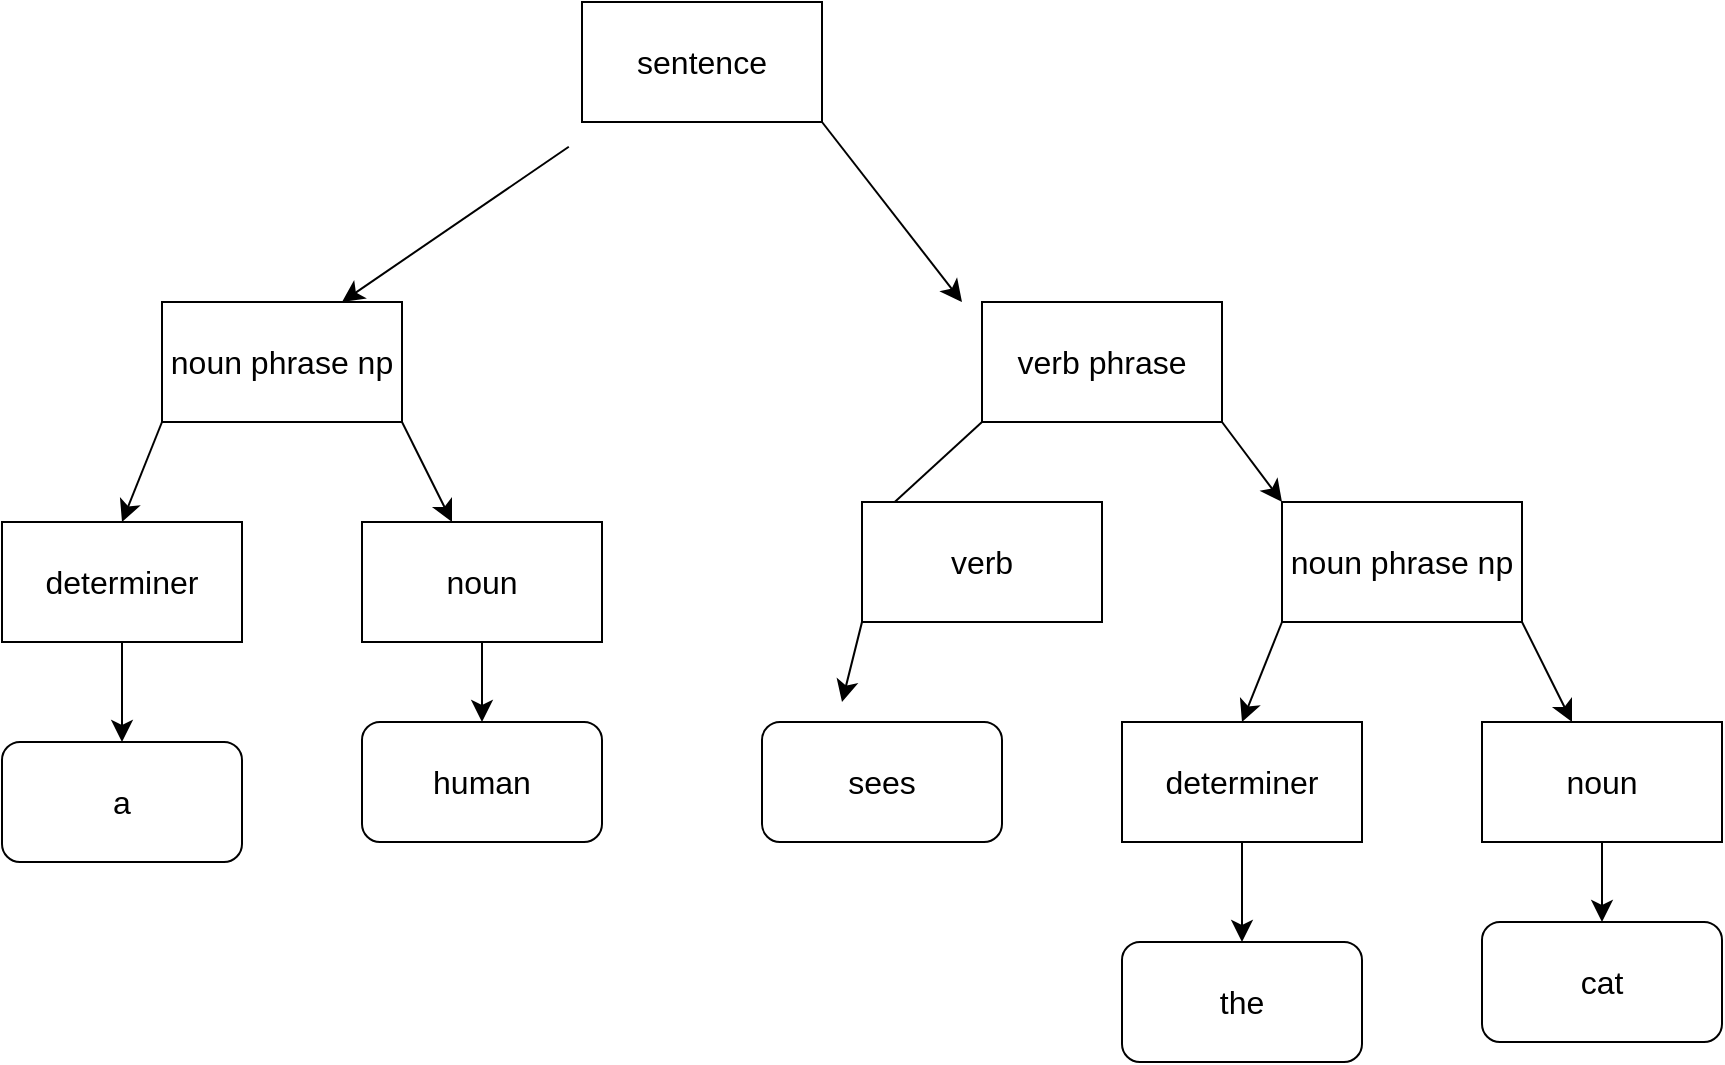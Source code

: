 <mxfile version="20.8.21" type="onedrive" pages="2"><diagram id="C5RBs43oDa-KdzZeNtuy" name="Page-1"><mxGraphModel grid="1" page="1" gridSize="10" guides="1" tooltips="1" connect="1" arrows="1" fold="1" pageScale="1" pageWidth="827" pageHeight="1169" math="0" shadow="0"><root><mxCell id="WIyWlLk6GJQsqaUBKTNV-0"/><mxCell id="WIyWlLk6GJQsqaUBKTNV-1" parent="WIyWlLk6GJQsqaUBKTNV-0"/><mxCell id="e6r20KRiBL_VXNMkx8uo-0" value="sentence" style="rounded=0;whiteSpace=wrap;html=1;fontSize=16;" vertex="1" parent="WIyWlLk6GJQsqaUBKTNV-1"><mxGeometry x="310" y="40" width="120" height="60" as="geometry"/></mxCell><mxCell id="e6r20KRiBL_VXNMkx8uo-23" style="edgeStyle=none;curved=1;rounded=0;orthogonalLoop=1;jettySize=auto;html=1;exitX=1;exitY=1;exitDx=0;exitDy=0;fontSize=12;startSize=8;endSize=8;" edge="1" parent="WIyWlLk6GJQsqaUBKTNV-1" source="e6r20KRiBL_VXNMkx8uo-1" target="e6r20KRiBL_VXNMkx8uo-6"><mxGeometry relative="1" as="geometry"/></mxCell><mxCell id="e6r20KRiBL_VXNMkx8uo-24" style="edgeStyle=none;curved=1;rounded=0;orthogonalLoop=1;jettySize=auto;html=1;exitX=0;exitY=1;exitDx=0;exitDy=0;entryX=0.5;entryY=0;entryDx=0;entryDy=0;fontSize=12;startSize=8;endSize=8;" edge="1" parent="WIyWlLk6GJQsqaUBKTNV-1" source="e6r20KRiBL_VXNMkx8uo-1" target="e6r20KRiBL_VXNMkx8uo-4"><mxGeometry relative="1" as="geometry"/></mxCell><mxCell id="e6r20KRiBL_VXNMkx8uo-1" value="noun phrase np" style="rounded=0;whiteSpace=wrap;html=1;fontSize=16;" vertex="1" parent="WIyWlLk6GJQsqaUBKTNV-1"><mxGeometry x="100" y="190" width="120" height="60" as="geometry"/></mxCell><mxCell id="e6r20KRiBL_VXNMkx8uo-21" style="edgeStyle=none;curved=1;rounded=0;orthogonalLoop=1;jettySize=auto;html=1;exitX=1;exitY=1;exitDx=0;exitDy=0;entryX=0;entryY=0;entryDx=0;entryDy=0;fontSize=12;startSize=8;endSize=8;" edge="1" parent="WIyWlLk6GJQsqaUBKTNV-1" source="e6r20KRiBL_VXNMkx8uo-2" target="e6r20KRiBL_VXNMkx8uo-14"><mxGeometry relative="1" as="geometry"/></mxCell><mxCell id="e6r20KRiBL_VXNMkx8uo-22" style="edgeStyle=none;curved=1;rounded=0;orthogonalLoop=1;jettySize=auto;html=1;exitX=0;exitY=1;exitDx=0;exitDy=0;entryX=0;entryY=0.25;entryDx=0;entryDy=0;fontSize=12;startSize=8;endSize=8;" edge="1" parent="WIyWlLk6GJQsqaUBKTNV-1" source="e6r20KRiBL_VXNMkx8uo-2" target="e6r20KRiBL_VXNMkx8uo-9"><mxGeometry relative="1" as="geometry"/></mxCell><mxCell id="e6r20KRiBL_VXNMkx8uo-2" value="verb phrase" style="whiteSpace=wrap;html=1;fontSize=16;" vertex="1" parent="WIyWlLk6GJQsqaUBKTNV-1"><mxGeometry x="510" y="190" width="120" height="60" as="geometry"/></mxCell><mxCell id="e6r20KRiBL_VXNMkx8uo-25" style="edgeStyle=none;curved=1;rounded=0;orthogonalLoop=1;jettySize=auto;html=1;exitX=0.5;exitY=1;exitDx=0;exitDy=0;entryX=0.5;entryY=0;entryDx=0;entryDy=0;fontSize=12;startSize=8;endSize=8;" edge="1" parent="WIyWlLk6GJQsqaUBKTNV-1" source="e6r20KRiBL_VXNMkx8uo-4" target="e6r20KRiBL_VXNMkx8uo-5"><mxGeometry relative="1" as="geometry"/></mxCell><mxCell id="e6r20KRiBL_VXNMkx8uo-4" value="determiner" style="whiteSpace=wrap;html=1;fontSize=16;" vertex="1" parent="WIyWlLk6GJQsqaUBKTNV-1"><mxGeometry x="20" y="300" width="120" height="60" as="geometry"/></mxCell><mxCell id="e6r20KRiBL_VXNMkx8uo-5" value="a" style="rounded=1;whiteSpace=wrap;html=1;fontSize=16;" vertex="1" parent="WIyWlLk6GJQsqaUBKTNV-1"><mxGeometry x="20" y="410" width="120" height="60" as="geometry"/></mxCell><mxCell id="e6r20KRiBL_VXNMkx8uo-26" style="edgeStyle=none;curved=1;rounded=0;orthogonalLoop=1;jettySize=auto;html=1;exitX=0.5;exitY=1;exitDx=0;exitDy=0;fontSize=12;startSize=8;endSize=8;" edge="1" parent="WIyWlLk6GJQsqaUBKTNV-1" source="e6r20KRiBL_VXNMkx8uo-6" target="e6r20KRiBL_VXNMkx8uo-8"><mxGeometry relative="1" as="geometry"/></mxCell><mxCell id="e6r20KRiBL_VXNMkx8uo-6" value="noun" style="whiteSpace=wrap;html=1;fontSize=16;" vertex="1" parent="WIyWlLk6GJQsqaUBKTNV-1"><mxGeometry x="200" y="300" width="120" height="60" as="geometry"/></mxCell><mxCell id="e6r20KRiBL_VXNMkx8uo-8" value="human" style="rounded=1;whiteSpace=wrap;html=1;fontSize=16;" vertex="1" parent="WIyWlLk6GJQsqaUBKTNV-1"><mxGeometry x="200" y="400" width="120" height="60" as="geometry"/></mxCell><mxCell id="e6r20KRiBL_VXNMkx8uo-27" style="edgeStyle=none;curved=1;rounded=0;orthogonalLoop=1;jettySize=auto;html=1;exitX=0;exitY=1;exitDx=0;exitDy=0;fontSize=12;startSize=8;endSize=8;" edge="1" parent="WIyWlLk6GJQsqaUBKTNV-1" source="e6r20KRiBL_VXNMkx8uo-9"><mxGeometry relative="1" as="geometry"><mxPoint x="440" y="390" as="targetPoint"/></mxGeometry></mxCell><mxCell id="e6r20KRiBL_VXNMkx8uo-9" value="verb" style="whiteSpace=wrap;html=1;fontSize=16;" vertex="1" parent="WIyWlLk6GJQsqaUBKTNV-1"><mxGeometry x="450" y="290" width="120" height="60" as="geometry"/></mxCell><mxCell id="e6r20KRiBL_VXNMkx8uo-10" value="sees" style="rounded=1;whiteSpace=wrap;html=1;fontSize=16;" vertex="1" parent="WIyWlLk6GJQsqaUBKTNV-1"><mxGeometry x="400" y="400" width="120" height="60" as="geometry"/></mxCell><mxCell id="e6r20KRiBL_VXNMkx8uo-28" style="edgeStyle=none;curved=1;rounded=0;orthogonalLoop=1;jettySize=auto;html=1;exitX=1;exitY=1;exitDx=0;exitDy=0;fontSize=12;startSize=8;endSize=8;" edge="1" parent="WIyWlLk6GJQsqaUBKTNV-1" source="e6r20KRiBL_VXNMkx8uo-14" target="e6r20KRiBL_VXNMkx8uo-17"><mxGeometry relative="1" as="geometry"/></mxCell><mxCell id="e6r20KRiBL_VXNMkx8uo-29" style="edgeStyle=none;curved=1;rounded=0;orthogonalLoop=1;jettySize=auto;html=1;exitX=0;exitY=1;exitDx=0;exitDy=0;entryX=0.5;entryY=0;entryDx=0;entryDy=0;fontSize=12;startSize=8;endSize=8;" edge="1" parent="WIyWlLk6GJQsqaUBKTNV-1" source="e6r20KRiBL_VXNMkx8uo-14" target="e6r20KRiBL_VXNMkx8uo-15"><mxGeometry relative="1" as="geometry"/></mxCell><mxCell id="e6r20KRiBL_VXNMkx8uo-14" value="noun phrase np" style="rounded=0;whiteSpace=wrap;html=1;fontSize=16;" vertex="1" parent="WIyWlLk6GJQsqaUBKTNV-1"><mxGeometry x="660" y="290" width="120" height="60" as="geometry"/></mxCell><mxCell id="e6r20KRiBL_VXNMkx8uo-30" style="edgeStyle=none;curved=1;rounded=0;orthogonalLoop=1;jettySize=auto;html=1;exitX=0.5;exitY=1;exitDx=0;exitDy=0;fontSize=12;startSize=8;endSize=8;" edge="1" parent="WIyWlLk6GJQsqaUBKTNV-1" source="e6r20KRiBL_VXNMkx8uo-15" target="e6r20KRiBL_VXNMkx8uo-16"><mxGeometry relative="1" as="geometry"/></mxCell><mxCell id="e6r20KRiBL_VXNMkx8uo-15" value="determiner" style="whiteSpace=wrap;html=1;fontSize=16;" vertex="1" parent="WIyWlLk6GJQsqaUBKTNV-1"><mxGeometry x="580" y="400" width="120" height="60" as="geometry"/></mxCell><mxCell id="e6r20KRiBL_VXNMkx8uo-16" value="the" style="rounded=1;whiteSpace=wrap;html=1;fontSize=16;" vertex="1" parent="WIyWlLk6GJQsqaUBKTNV-1"><mxGeometry x="580" y="510" width="120" height="60" as="geometry"/></mxCell><mxCell id="e6r20KRiBL_VXNMkx8uo-31" style="edgeStyle=none;curved=1;rounded=0;orthogonalLoop=1;jettySize=auto;html=1;exitX=0.5;exitY=1;exitDx=0;exitDy=0;fontSize=12;startSize=8;endSize=8;" edge="1" parent="WIyWlLk6GJQsqaUBKTNV-1" source="e6r20KRiBL_VXNMkx8uo-17" target="e6r20KRiBL_VXNMkx8uo-18"><mxGeometry relative="1" as="geometry"/></mxCell><mxCell id="e6r20KRiBL_VXNMkx8uo-17" value="noun" style="whiteSpace=wrap;html=1;fontSize=16;" vertex="1" parent="WIyWlLk6GJQsqaUBKTNV-1"><mxGeometry x="760" y="400" width="120" height="60" as="geometry"/></mxCell><mxCell id="e6r20KRiBL_VXNMkx8uo-18" value="cat" style="rounded=1;whiteSpace=wrap;html=1;fontSize=16;" vertex="1" parent="WIyWlLk6GJQsqaUBKTNV-1"><mxGeometry x="760" y="500" width="120" height="60" as="geometry"/></mxCell><mxCell id="e6r20KRiBL_VXNMkx8uo-19" value="" style="endArrow=classic;html=1;rounded=0;fontSize=12;startSize=8;endSize=8;curved=1;entryX=0.75;entryY=0;entryDx=0;entryDy=0;exitX=-0.055;exitY=1.206;exitDx=0;exitDy=0;exitPerimeter=0;" edge="1" parent="WIyWlLk6GJQsqaUBKTNV-1" source="e6r20KRiBL_VXNMkx8uo-0" target="e6r20KRiBL_VXNMkx8uo-1"><mxGeometry width="50" height="50" relative="1" as="geometry"><mxPoint x="235" y="140" as="sourcePoint"/><mxPoint x="285" y="90" as="targetPoint"/></mxGeometry></mxCell><mxCell id="e6r20KRiBL_VXNMkx8uo-20" value="" style="edgeStyle=none;orthogonalLoop=1;jettySize=auto;html=1;rounded=0;fontSize=12;startSize=8;endSize=8;curved=1;exitX=1;exitY=1;exitDx=0;exitDy=0;" edge="1" parent="WIyWlLk6GJQsqaUBKTNV-1" source="e6r20KRiBL_VXNMkx8uo-0"><mxGeometry width="140" relative="1" as="geometry"><mxPoint x="320" y="300" as="sourcePoint"/><mxPoint x="500" y="190" as="targetPoint"/><Array as="points"/></mxGeometry></mxCell></root></mxGraphModel></diagram><diagram id="VubDyAFAWZuz4TWPHrlM" name="Page-2"><mxGraphModel grid="0" page="0" gridSize="10" guides="1" tooltips="1" connect="1" arrows="1" fold="1" pageScale="1" pageWidth="850" pageHeight="1100" math="0" shadow="0"><root><mxCell id="0"/><mxCell id="1" parent="0"/><mxCell id="9EN4zRDvIfv1-_KbpOR8-15" style="edgeStyle=none;curved=1;rounded=0;orthogonalLoop=1;jettySize=auto;html=1;exitX=0;exitY=1;exitDx=0;exitDy=0;entryX=1;entryY=0.25;entryDx=0;entryDy=0;fontSize=12;startSize=8;endSize=8;" edge="1" parent="1" source="9EN4zRDvIfv1-_KbpOR8-1" target="9EN4zRDvIfv1-_KbpOR8-2"><mxGeometry relative="1" as="geometry"/></mxCell><mxCell id="9EN4zRDvIfv1-_KbpOR8-1" value="math code" style="rounded=0;whiteSpace=wrap;html=1;fontSize=16;" vertex="1" parent="1"><mxGeometry x="101" y="-147" width="120" height="60" as="geometry"/></mxCell><mxCell id="9EN4zRDvIfv1-_KbpOR8-16" style="edgeStyle=none;curved=1;rounded=0;orthogonalLoop=1;jettySize=auto;html=1;exitX=0.5;exitY=1;exitDx=0;exitDy=0;entryX=0.5;entryY=0;entryDx=0;entryDy=0;fontSize=12;startSize=8;endSize=8;" edge="1" parent="1" source="9EN4zRDvIfv1-_KbpOR8-2" target="9EN4zRDvIfv1-_KbpOR8-11"><mxGeometry relative="1" as="geometry"/></mxCell><mxCell id="9EN4zRDvIfv1-_KbpOR8-2" value="id" style="rounded=0;whiteSpace=wrap;html=1;fontSize=16;" vertex="1" parent="1"><mxGeometry x="-48" y="-53" width="120" height="60" as="geometry"/></mxCell><mxCell id="9EN4zRDvIfv1-_KbpOR8-17" style="edgeStyle=none;curved=1;rounded=0;orthogonalLoop=1;jettySize=auto;html=1;exitX=0.5;exitY=1;exitDx=0;exitDy=0;fontSize=12;startSize=8;endSize=8;" edge="1" parent="1" source="9EN4zRDvIfv1-_KbpOR8-4"><mxGeometry relative="1" as="geometry"><mxPoint x="191.882" y="51.812" as="targetPoint"/></mxGeometry></mxCell><mxCell id="9EN4zRDvIfv1-_KbpOR8-18" style="edgeStyle=none;curved=1;rounded=0;orthogonalLoop=1;jettySize=auto;html=1;exitX=0.5;exitY=1;exitDx=0;exitDy=0;fontSize=12;startSize=8;endSize=8;" edge="1" parent="1" source="9EN4zRDvIfv1-_KbpOR8-4" target="9EN4zRDvIfv1-_KbpOR8-6"><mxGeometry relative="1" as="geometry"/></mxCell><mxCell id="9EN4zRDvIfv1-_KbpOR8-4" value="r1" style="whiteSpace=wrap;html=1;fontSize=16;" vertex="1" parent="1"><mxGeometry x="163" y="-48" width="120" height="60" as="geometry"/></mxCell><mxCell id="9EN4zRDvIfv1-_KbpOR8-19" style="edgeStyle=none;curved=1;rounded=0;orthogonalLoop=1;jettySize=auto;html=1;exitX=0.5;exitY=1;exitDx=0;exitDy=0;fontSize=12;startSize=8;endSize=8;" edge="1" parent="1" source="9EN4zRDvIfv1-_KbpOR8-5"><mxGeometry relative="1" as="geometry"><mxPoint x="118.352" y="151.36" as="targetPoint"/></mxGeometry></mxCell><mxCell id="9EN4zRDvIfv1-_KbpOR8-5" value="equalop" style="whiteSpace=wrap;html=1;fontSize=16;" vertex="1" parent="1"><mxGeometry x="120" y="53" width="120" height="60" as="geometry"/></mxCell><mxCell id="9EN4zRDvIfv1-_KbpOR8-20" style="edgeStyle=none;curved=1;rounded=0;orthogonalLoop=1;jettySize=auto;html=1;exitX=0.5;exitY=1;exitDx=0;exitDy=0;entryX=0.5;entryY=0;entryDx=0;entryDy=0;fontSize=12;startSize=8;endSize=8;" edge="1" parent="1" source="9EN4zRDvIfv1-_KbpOR8-6" target="9EN4zRDvIfv1-_KbpOR8-7"><mxGeometry relative="1" as="geometry"/></mxCell><mxCell id="9EN4zRDvIfv1-_KbpOR8-21" style="edgeStyle=none;curved=1;rounded=0;orthogonalLoop=1;jettySize=auto;html=1;exitX=0.5;exitY=1;exitDx=0;exitDy=0;fontSize=12;startSize=8;endSize=8;" edge="1" parent="1" source="9EN4zRDvIfv1-_KbpOR8-6"><mxGeometry relative="1" as="geometry"><mxPoint x="432.832" y="153.622" as="targetPoint"/></mxGeometry></mxCell><mxCell id="9EN4zRDvIfv1-_KbpOR8-6" value="math" style="whiteSpace=wrap;html=1;fontSize=16;" vertex="1" parent="1"><mxGeometry x="306" y="58" width="120" height="60" as="geometry"/></mxCell><mxCell id="9EN4zRDvIfv1-_KbpOR8-27" style="edgeStyle=none;curved=1;rounded=0;orthogonalLoop=1;jettySize=auto;html=1;exitX=0.5;exitY=1;exitDx=0;exitDy=0;entryX=0.5;entryY=0;entryDx=0;entryDy=0;fontSize=12;startSize=8;endSize=8;" edge="1" parent="1" source="9EN4zRDvIfv1-_KbpOR8-7" target="9EN4zRDvIfv1-_KbpOR8-26"><mxGeometry relative="1" as="geometry"/></mxCell><mxCell id="9EN4zRDvIfv1-_KbpOR8-7" value="int" style="whiteSpace=wrap;html=1;fontSize=16;" vertex="1" parent="1"><mxGeometry x="253" y="153" width="120" height="60" as="geometry"/></mxCell><mxCell id="9EN4zRDvIfv1-_KbpOR8-22" style="edgeStyle=none;curved=1;rounded=0;orthogonalLoop=1;jettySize=auto;html=1;exitX=0.5;exitY=1;exitDx=0;exitDy=0;entryX=0.598;entryY=0.032;entryDx=0;entryDy=0;entryPerimeter=0;fontSize=12;startSize=8;endSize=8;" edge="1" parent="1" source="9EN4zRDvIfv1-_KbpOR8-8" target="9EN4zRDvIfv1-_KbpOR8-9"><mxGeometry relative="1" as="geometry"/></mxCell><mxCell id="9EN4zRDvIfv1-_KbpOR8-23" style="edgeStyle=none;curved=1;rounded=0;orthogonalLoop=1;jettySize=auto;html=1;exitX=0.5;exitY=1;exitDx=0;exitDy=0;fontSize=12;startSize=8;endSize=8;" edge="1" parent="1" source="9EN4zRDvIfv1-_KbpOR8-8" target="9EN4zRDvIfv1-_KbpOR8-10"><mxGeometry relative="1" as="geometry"/></mxCell><mxCell id="9EN4zRDvIfv1-_KbpOR8-8" value="r2" style="whiteSpace=wrap;html=1;fontSize=16;" vertex="1" parent="1"><mxGeometry x="410" y="156" width="120" height="60" as="geometry"/></mxCell><mxCell id="9EN4zRDvIfv1-_KbpOR8-24" style="edgeStyle=none;curved=1;rounded=0;orthogonalLoop=1;jettySize=auto;html=1;exitX=0.5;exitY=1;exitDx=0;exitDy=0;entryX=0.5;entryY=0;entryDx=0;entryDy=0;fontSize=12;startSize=8;endSize=8;" edge="1" parent="1" source="9EN4zRDvIfv1-_KbpOR8-9" target="9EN4zRDvIfv1-_KbpOR8-13"><mxGeometry relative="1" as="geometry"/></mxCell><mxCell id="9EN4zRDvIfv1-_KbpOR8-9" value="mathop" style="whiteSpace=wrap;html=1;fontSize=16;" vertex="1" parent="1"><mxGeometry x="317" y="292" width="120" height="60" as="geometry"/></mxCell><mxCell id="9EN4zRDvIfv1-_KbpOR8-25" style="edgeStyle=none;curved=1;rounded=0;orthogonalLoop=1;jettySize=auto;html=1;exitX=0.5;exitY=1;exitDx=0;exitDy=0;fontSize=12;startSize=8;endSize=8;" edge="1" parent="1" source="9EN4zRDvIfv1-_KbpOR8-10" target="9EN4zRDvIfv1-_KbpOR8-14"><mxGeometry relative="1" as="geometry"/></mxCell><mxCell id="9EN4zRDvIfv1-_KbpOR8-10" value="int" style="whiteSpace=wrap;html=1;fontSize=16;" vertex="1" parent="1"><mxGeometry x="461" y="287" width="120" height="60" as="geometry"/></mxCell><mxCell id="9EN4zRDvIfv1-_KbpOR8-11" value="varA" style="whiteSpace=wrap;html=1;fontSize=16;" vertex="1" parent="1"><mxGeometry x="-82" y="50" width="120" height="60" as="geometry"/></mxCell><mxCell id="9EN4zRDvIfv1-_KbpOR8-12" value="=" style="whiteSpace=wrap;html=1;fontSize=16;" vertex="1" parent="1"><mxGeometry x="61" y="153" width="120" height="60" as="geometry"/></mxCell><mxCell id="9EN4zRDvIfv1-_KbpOR8-13" value="+" style="whiteSpace=wrap;html=1;fontSize=16;" vertex="1" parent="1"><mxGeometry x="312" y="394" width="120" height="60" as="geometry"/></mxCell><mxCell id="9EN4zRDvIfv1-_KbpOR8-14" value="5" style="whiteSpace=wrap;html=1;fontSize=16;" vertex="1" parent="1"><mxGeometry x="454" y="394" width="120" height="60" as="geometry"/></mxCell><mxCell id="9EN4zRDvIfv1-_KbpOR8-26" value="1" style="whiteSpace=wrap;html=1;fontSize=16;" vertex="1" parent="1"><mxGeometry x="179" y="245" width="120" height="60" as="geometry"/></mxCell></root></mxGraphModel></diagram></mxfile>